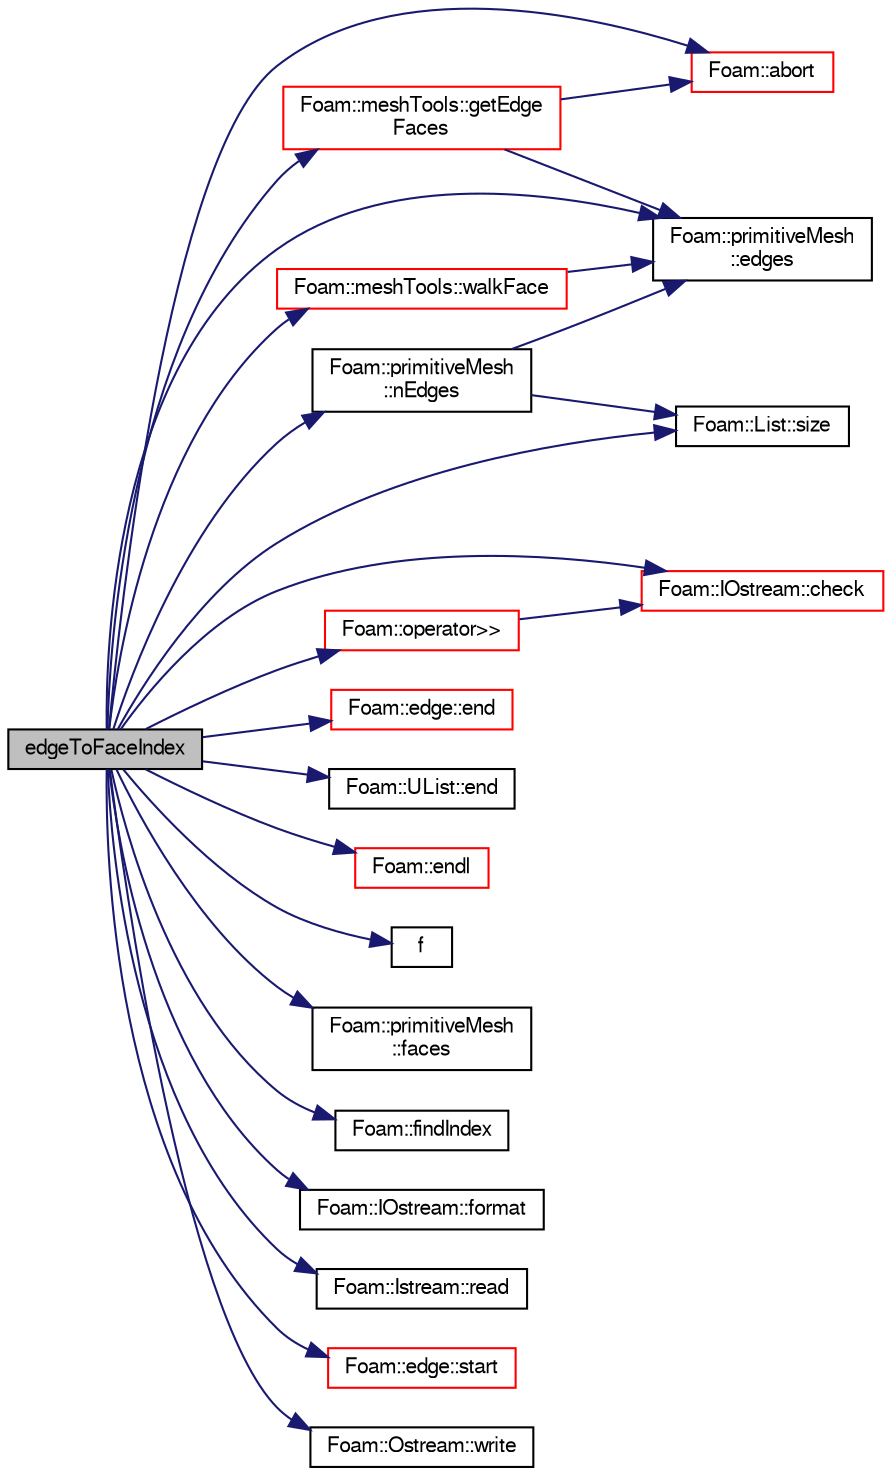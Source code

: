 digraph "edgeToFaceIndex"
{
  bgcolor="transparent";
  edge [fontname="FreeSans",fontsize="10",labelfontname="FreeSans",labelfontsize="10"];
  node [fontname="FreeSans",fontsize="10",shape=record];
  rankdir="LR";
  Node6 [label="edgeToFaceIndex",height=0.2,width=0.4,color="black", fillcolor="grey75", style="filled", fontcolor="black"];
  Node6 -> Node7 [color="midnightblue",fontsize="10",style="solid",fontname="FreeSans"];
  Node7 [label="Foam::abort",height=0.2,width=0.4,color="red",URL="$a21124.html#a447107a607d03e417307c203fa5fb44b"];
  Node6 -> Node50 [color="midnightblue",fontsize="10",style="solid",fontname="FreeSans"];
  Node50 [label="Foam::IOstream::check",height=0.2,width=0.4,color="red",URL="$a26226.html#a367eb3425fc4e8270e2aa961df8ac8a5",tooltip="Check IOstream status for given operation. "];
  Node6 -> Node56 [color="midnightblue",fontsize="10",style="solid",fontname="FreeSans"];
  Node56 [label="Foam::primitiveMesh\l::edges",height=0.2,width=0.4,color="black",URL="$a27530.html#a21d764179912ddda5c6f95193c289846",tooltip="Return mesh edges. Uses calcEdges. "];
  Node6 -> Node57 [color="midnightblue",fontsize="10",style="solid",fontname="FreeSans"];
  Node57 [label="Foam::edge::end",height=0.2,width=0.4,color="red",URL="$a27210.html#a5ac1c619caccdf5bcf8c3d58a409849f",tooltip="Return end vertex label. "];
  Node6 -> Node59 [color="midnightblue",fontsize="10",style="solid",fontname="FreeSans"];
  Node59 [label="Foam::UList::end",height=0.2,width=0.4,color="black",URL="$a25698.html#acf5102a998ffca93da588563e2af7413",tooltip="Return an iterator to end traversing the UList. "];
  Node6 -> Node12 [color="midnightblue",fontsize="10",style="solid",fontname="FreeSans"];
  Node12 [label="Foam::endl",height=0.2,width=0.4,color="red",URL="$a21124.html#a2db8fe02a0d3909e9351bb4275b23ce4",tooltip="Add newline and flush stream. "];
  Node6 -> Node60 [color="midnightblue",fontsize="10",style="solid",fontname="FreeSans"];
  Node60 [label="f",height=0.2,width=0.4,color="black",URL="$a17900.html#a888be93833ac7a23170555c69c690288"];
  Node6 -> Node61 [color="midnightblue",fontsize="10",style="solid",fontname="FreeSans"];
  Node61 [label="Foam::primitiveMesh\l::faces",height=0.2,width=0.4,color="black",URL="$a27530.html#a3669b3b29537f3a55bbd2ffa8c749f41",tooltip="Return faces. "];
  Node6 -> Node62 [color="midnightblue",fontsize="10",style="solid",fontname="FreeSans"];
  Node62 [label="Foam::findIndex",height=0.2,width=0.4,color="black",URL="$a21124.html#ac16695f83f370df159eed19f92d095fb",tooltip="Find first occurence of given element and return index,. "];
  Node6 -> Node63 [color="midnightblue",fontsize="10",style="solid",fontname="FreeSans"];
  Node63 [label="Foam::IOstream::format",height=0.2,width=0.4,color="black",URL="$a26226.html#a33bbef3587114a06f7bdc0b91ba57ed9",tooltip="Return current stream format. "];
  Node6 -> Node64 [color="midnightblue",fontsize="10",style="solid",fontname="FreeSans"];
  Node64 [label="Foam::meshTools::getEdge\lFaces",height=0.2,width=0.4,color="red",URL="$a21153.html#a49c5d70e15e6496b848e2012ea176128",tooltip="Get faces on cell using edgeI. Throws error if no two found. "];
  Node64 -> Node56 [color="midnightblue",fontsize="10",style="solid",fontname="FreeSans"];
  Node64 -> Node7 [color="midnightblue",fontsize="10",style="solid",fontname="FreeSans"];
  Node6 -> Node66 [color="midnightblue",fontsize="10",style="solid",fontname="FreeSans"];
  Node66 [label="Foam::primitiveMesh\l::nEdges",height=0.2,width=0.4,color="black",URL="$a27530.html#a086513bcff1a3f1684e1a3879dd90deb"];
  Node66 -> Node56 [color="midnightblue",fontsize="10",style="solid",fontname="FreeSans"];
  Node66 -> Node67 [color="midnightblue",fontsize="10",style="solid",fontname="FreeSans"];
  Node67 [label="Foam::List::size",height=0.2,width=0.4,color="black",URL="$a25694.html#a8a5f6fa29bd4b500caf186f60245b384",tooltip="Override size to be inconsistent with allocated storage. "];
  Node6 -> Node200 [color="midnightblue",fontsize="10",style="solid",fontname="FreeSans"];
  Node200 [label="Foam::operator\>\>",height=0.2,width=0.4,color="red",URL="$a21124.html#a44f398e0525f8d7f48cead029868d845"];
  Node200 -> Node50 [color="midnightblue",fontsize="10",style="solid",fontname="FreeSans"];
  Node6 -> Node203 [color="midnightblue",fontsize="10",style="solid",fontname="FreeSans"];
  Node203 [label="Foam::Istream::read",height=0.2,width=0.4,color="black",URL="$a26234.html#a89057c9d9e24ba872ccb8546086498ec",tooltip="Return next token from stream. "];
  Node6 -> Node67 [color="midnightblue",fontsize="10",style="solid",fontname="FreeSans"];
  Node6 -> Node92 [color="midnightblue",fontsize="10",style="solid",fontname="FreeSans"];
  Node92 [label="Foam::edge::start",height=0.2,width=0.4,color="red",URL="$a27210.html#afe56bdd2031bbf8321e35e2330c0b990",tooltip="Return start vertex label. "];
  Node6 -> Node95 [color="midnightblue",fontsize="10",style="solid",fontname="FreeSans"];
  Node95 [label="Foam::meshTools::walkFace",height=0.2,width=0.4,color="red",URL="$a21153.html#a7a612dbf101c056ee4e4f2a0f812c278",tooltip="Returns label of edge nEdges away from startEdge (in the direction. "];
  Node95 -> Node56 [color="midnightblue",fontsize="10",style="solid",fontname="FreeSans"];
  Node6 -> Node204 [color="midnightblue",fontsize="10",style="solid",fontname="FreeSans"];
  Node204 [label="Foam::Ostream::write",height=0.2,width=0.4,color="black",URL="$a26238.html#a81a19ad9e4098b4701cc8bab9a59d78b",tooltip="Write next token to stream. "];
}
